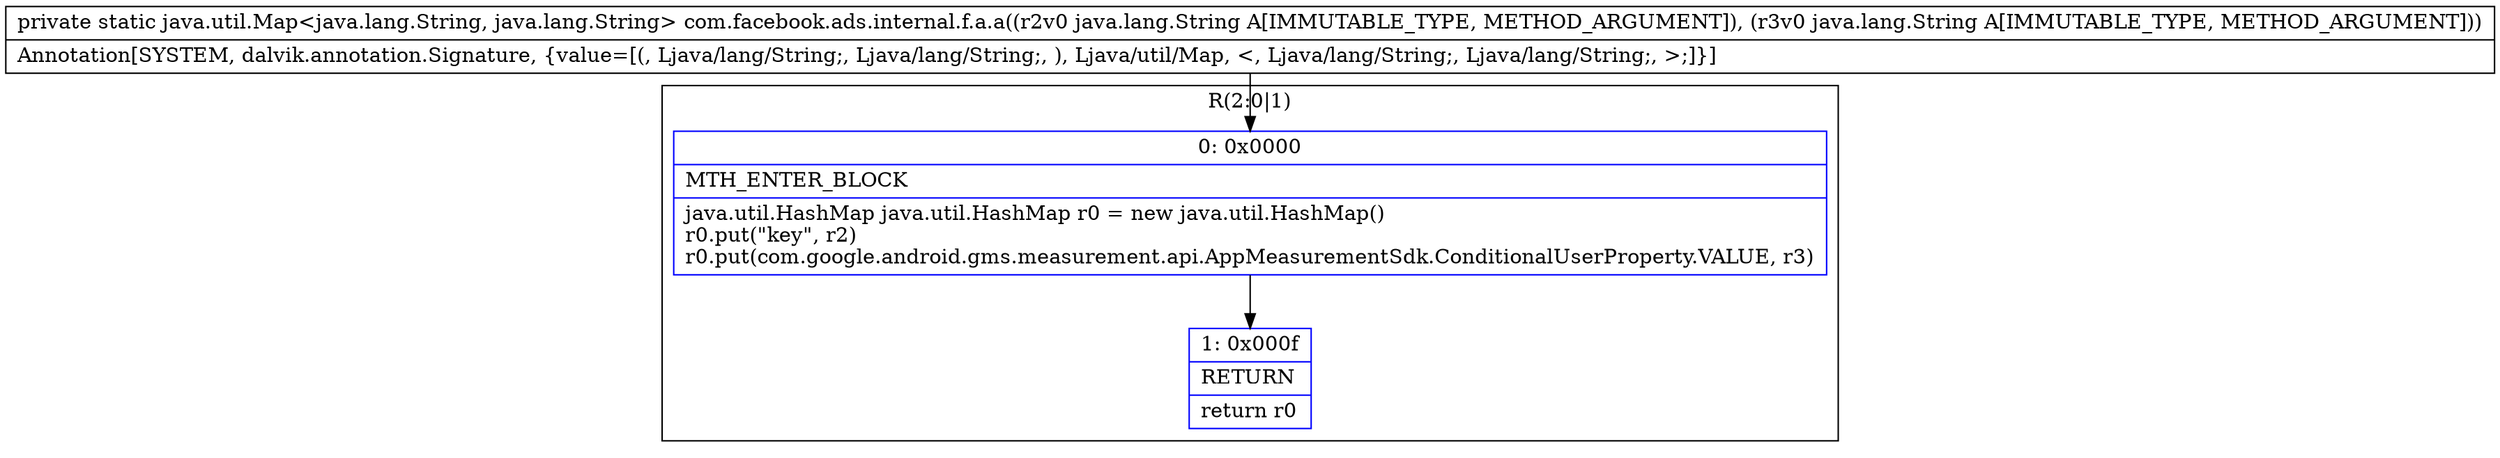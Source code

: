 digraph "CFG forcom.facebook.ads.internal.f.a.a(Ljava\/lang\/String;Ljava\/lang\/String;)Ljava\/util\/Map;" {
subgraph cluster_Region_1607704613 {
label = "R(2:0|1)";
node [shape=record,color=blue];
Node_0 [shape=record,label="{0\:\ 0x0000|MTH_ENTER_BLOCK\l|java.util.HashMap java.util.HashMap r0 = new java.util.HashMap()\lr0.put(\"key\", r2)\lr0.put(com.google.android.gms.measurement.api.AppMeasurementSdk.ConditionalUserProperty.VALUE, r3)\l}"];
Node_1 [shape=record,label="{1\:\ 0x000f|RETURN\l|return r0\l}"];
}
MethodNode[shape=record,label="{private static java.util.Map\<java.lang.String, java.lang.String\> com.facebook.ads.internal.f.a.a((r2v0 java.lang.String A[IMMUTABLE_TYPE, METHOD_ARGUMENT]), (r3v0 java.lang.String A[IMMUTABLE_TYPE, METHOD_ARGUMENT]))  | Annotation[SYSTEM, dalvik.annotation.Signature, \{value=[(, Ljava\/lang\/String;, Ljava\/lang\/String;, ), Ljava\/util\/Map, \<, Ljava\/lang\/String;, Ljava\/lang\/String;, \>;]\}]\l}"];
MethodNode -> Node_0;
Node_0 -> Node_1;
}

